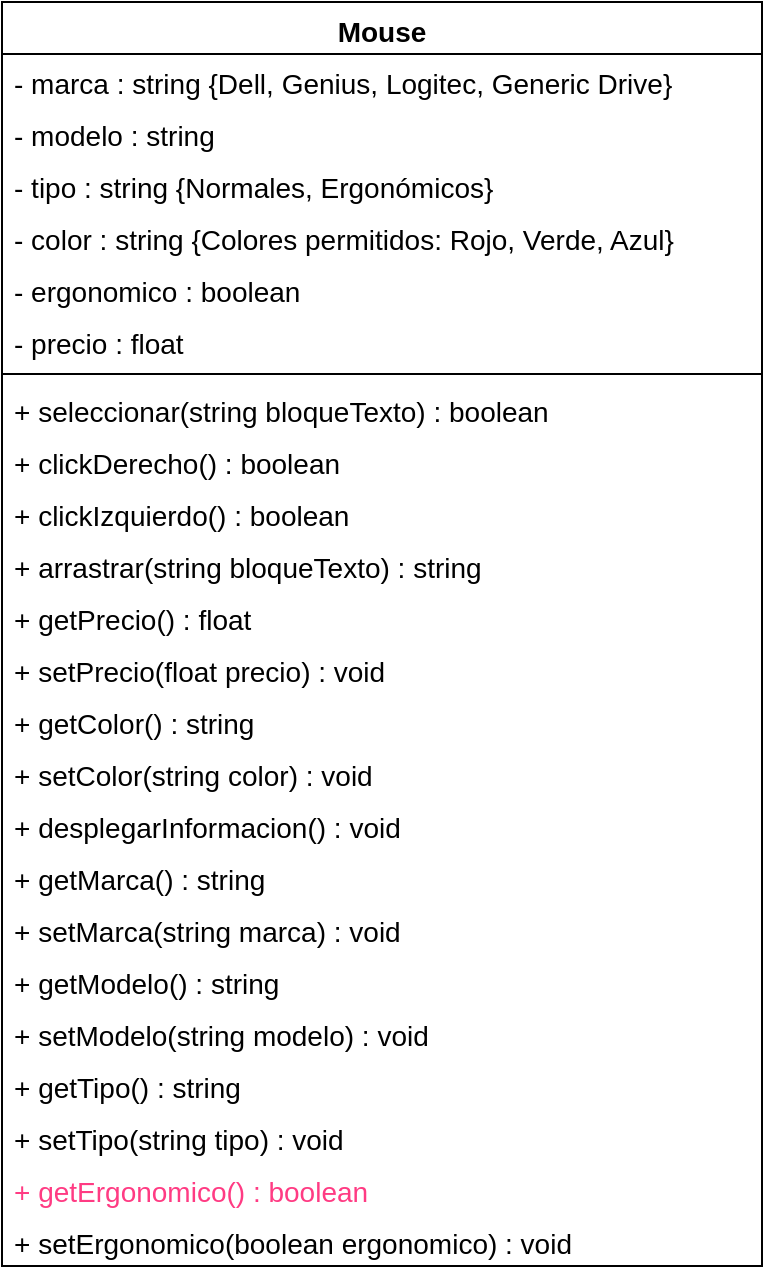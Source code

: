<mxfile version="17.1.3" type="device"><diagram id="3I0p2mTRq_sJxFSzwgRq" name="Page-1"><mxGraphModel dx="1128" dy="707" grid="1" gridSize="10" guides="1" tooltips="1" connect="1" arrows="1" fold="1" page="1" pageScale="1" pageWidth="827" pageHeight="1169" math="0" shadow="0"><root><mxCell id="0"/><mxCell id="1" parent="0"/><mxCell id="d2mRjUpL5fEEVMCh5pt4-31" value="Mouse" style="swimlane;fontStyle=1;align=center;verticalAlign=top;childLayout=stackLayout;horizontal=1;startSize=26;horizontalStack=0;resizeParent=1;resizeParentMax=0;resizeLast=0;collapsible=1;marginBottom=0;fontSize=14;" parent="1" vertex="1"><mxGeometry x="224" y="40" width="380" height="632" as="geometry"/></mxCell><mxCell id="d2mRjUpL5fEEVMCh5pt4-32" value="- marca : string {Dell, Genius, Logitec, Generic Drive}" style="text;align=left;verticalAlign=top;spacingLeft=4;spacingRight=4;overflow=hidden;rotatable=0;points=[[0,0.5],[1,0.5]];portConstraint=eastwest;fontSize=14;" parent="d2mRjUpL5fEEVMCh5pt4-31" vertex="1"><mxGeometry y="26" width="380" height="26" as="geometry"/></mxCell><mxCell id="d2mRjUpL5fEEVMCh5pt4-43" value="- modelo : string " style="text;align=left;verticalAlign=top;spacingLeft=4;spacingRight=4;overflow=hidden;rotatable=0;points=[[0,0.5],[1,0.5]];portConstraint=eastwest;fontSize=14;" parent="d2mRjUpL5fEEVMCh5pt4-31" vertex="1"><mxGeometry y="52" width="380" height="26" as="geometry"/></mxCell><mxCell id="d2mRjUpL5fEEVMCh5pt4-35" value="- tipo : string {Normales, Ergonómicos}" style="text;align=left;verticalAlign=top;spacingLeft=4;spacingRight=4;overflow=hidden;rotatable=0;points=[[0,0.5],[1,0.5]];portConstraint=eastwest;fontSize=14;" parent="d2mRjUpL5fEEVMCh5pt4-31" vertex="1"><mxGeometry y="78" width="380" height="26" as="geometry"/></mxCell><mxCell id="d2mRjUpL5fEEVMCh5pt4-36" value="- color : string {Colores permitidos: Rojo, Verde, Azul}" style="text;strokeColor=none;fillColor=none;align=left;verticalAlign=top;spacingLeft=4;spacingRight=4;overflow=hidden;rotatable=0;points=[[0,0.5],[1,0.5]];portConstraint=eastwest;fontSize=14;" parent="d2mRjUpL5fEEVMCh5pt4-31" vertex="1"><mxGeometry y="104" width="380" height="26" as="geometry"/></mxCell><mxCell id="d2mRjUpL5fEEVMCh5pt4-37" value="- ergonomico : boolean" style="text;align=left;verticalAlign=top;spacingLeft=4;spacingRight=4;overflow=hidden;rotatable=0;points=[[0,0.5],[1,0.5]];portConstraint=eastwest;fontSize=14;" parent="d2mRjUpL5fEEVMCh5pt4-31" vertex="1"><mxGeometry y="130" width="380" height="26" as="geometry"/></mxCell><mxCell id="d2mRjUpL5fEEVMCh5pt4-41" value="- precio : float" style="text;strokeColor=none;fillColor=none;align=left;verticalAlign=top;spacingLeft=4;spacingRight=4;overflow=hidden;rotatable=0;points=[[0,0.5],[1,0.5]];portConstraint=eastwest;fontSize=14;" parent="d2mRjUpL5fEEVMCh5pt4-31" vertex="1"><mxGeometry y="156" width="380" height="26" as="geometry"/></mxCell><mxCell id="d2mRjUpL5fEEVMCh5pt4-33" value="" style="line;strokeWidth=1;fillColor=none;align=left;verticalAlign=middle;spacingTop=-1;spacingLeft=3;spacingRight=3;rotatable=0;labelPosition=right;points=[];portConstraint=eastwest;fontSize=14;" parent="d2mRjUpL5fEEVMCh5pt4-31" vertex="1"><mxGeometry y="182" width="380" height="8" as="geometry"/></mxCell><mxCell id="d2mRjUpL5fEEVMCh5pt4-34" value="+ seleccionar(string bloqueTexto) : boolean" style="text;strokeColor=none;fillColor=none;align=left;verticalAlign=top;spacingLeft=4;spacingRight=4;overflow=hidden;rotatable=0;points=[[0,0.5],[1,0.5]];portConstraint=eastwest;fontSize=14;" parent="d2mRjUpL5fEEVMCh5pt4-31" vertex="1"><mxGeometry y="190" width="380" height="26" as="geometry"/></mxCell><mxCell id="d2mRjUpL5fEEVMCh5pt4-38" value="+ clickDerecho() : boolean" style="text;strokeColor=none;fillColor=none;align=left;verticalAlign=top;spacingLeft=4;spacingRight=4;overflow=hidden;rotatable=0;points=[[0,0.5],[1,0.5]];portConstraint=eastwest;fontSize=14;" parent="d2mRjUpL5fEEVMCh5pt4-31" vertex="1"><mxGeometry y="216" width="380" height="26" as="geometry"/></mxCell><mxCell id="d2mRjUpL5fEEVMCh5pt4-39" value="+ clickIzquierdo() : boolean" style="text;strokeColor=none;fillColor=none;align=left;verticalAlign=top;spacingLeft=4;spacingRight=4;overflow=hidden;rotatable=0;points=[[0,0.5],[1,0.5]];portConstraint=eastwest;fontSize=14;" parent="d2mRjUpL5fEEVMCh5pt4-31" vertex="1"><mxGeometry y="242" width="380" height="26" as="geometry"/></mxCell><mxCell id="d2mRjUpL5fEEVMCh5pt4-42" value="+ arrastrar(string bloqueTexto) : string" style="text;strokeColor=none;fillColor=none;align=left;verticalAlign=top;spacingLeft=4;spacingRight=4;overflow=hidden;rotatable=0;points=[[0,0.5],[1,0.5]];portConstraint=eastwest;fontSize=14;" parent="d2mRjUpL5fEEVMCh5pt4-31" vertex="1"><mxGeometry y="268" width="380" height="26" as="geometry"/></mxCell><mxCell id="d2mRjUpL5fEEVMCh5pt4-44" value="+ getPrecio() : float" style="text;strokeColor=none;fillColor=none;align=left;verticalAlign=top;spacingLeft=4;spacingRight=4;overflow=hidden;rotatable=0;points=[[0,0.5],[1,0.5]];portConstraint=eastwest;fontSize=14;" parent="d2mRjUpL5fEEVMCh5pt4-31" vertex="1"><mxGeometry y="294" width="380" height="26" as="geometry"/></mxCell><mxCell id="d2mRjUpL5fEEVMCh5pt4-45" value="+ setPrecio(float precio) : void" style="text;strokeColor=none;fillColor=none;align=left;verticalAlign=top;spacingLeft=4;spacingRight=4;overflow=hidden;rotatable=0;points=[[0,0.5],[1,0.5]];portConstraint=eastwest;fontSize=14;" parent="d2mRjUpL5fEEVMCh5pt4-31" vertex="1"><mxGeometry y="320" width="380" height="26" as="geometry"/></mxCell><mxCell id="d2mRjUpL5fEEVMCh5pt4-46" value="+ getColor() : string" style="text;strokeColor=none;fillColor=none;align=left;verticalAlign=top;spacingLeft=4;spacingRight=4;overflow=hidden;rotatable=0;points=[[0,0.5],[1,0.5]];portConstraint=eastwest;fontSize=14;" parent="d2mRjUpL5fEEVMCh5pt4-31" vertex="1"><mxGeometry y="346" width="380" height="26" as="geometry"/></mxCell><mxCell id="d2mRjUpL5fEEVMCh5pt4-47" value="+ setColor(string color) : void" style="text;strokeColor=none;fillColor=none;align=left;verticalAlign=top;spacingLeft=4;spacingRight=4;overflow=hidden;rotatable=0;points=[[0,0.5],[1,0.5]];portConstraint=eastwest;fontSize=14;" parent="d2mRjUpL5fEEVMCh5pt4-31" vertex="1"><mxGeometry y="372" width="380" height="26" as="geometry"/></mxCell><mxCell id="mRydxMA_sjRoWrlnV-E4-1" value="+ desplegarInformacion() : void" style="text;strokeColor=none;fillColor=none;align=left;verticalAlign=top;spacingLeft=4;spacingRight=4;overflow=hidden;rotatable=0;points=[[0,0.5],[1,0.5]];portConstraint=eastwest;fontSize=14;" parent="d2mRjUpL5fEEVMCh5pt4-31" vertex="1"><mxGeometry y="398" width="380" height="26" as="geometry"/></mxCell><mxCell id="CRtI5KQc_23AM-OKiwwO-1" value="+ getMarca() : string" style="text;align=left;verticalAlign=top;spacingLeft=4;spacingRight=4;overflow=hidden;rotatable=0;points=[[0,0.5],[1,0.5]];portConstraint=eastwest;fontSize=14;fontColor=default;" vertex="1" parent="d2mRjUpL5fEEVMCh5pt4-31"><mxGeometry y="424" width="380" height="26" as="geometry"/></mxCell><mxCell id="CRtI5KQc_23AM-OKiwwO-2" value="+ setMarca(string marca) : void" style="text;align=left;verticalAlign=top;spacingLeft=4;spacingRight=4;overflow=hidden;rotatable=0;points=[[0,0.5],[1,0.5]];portConstraint=eastwest;fontSize=14;fontColor=default;" vertex="1" parent="d2mRjUpL5fEEVMCh5pt4-31"><mxGeometry y="450" width="380" height="26" as="geometry"/></mxCell><mxCell id="CRtI5KQc_23AM-OKiwwO-3" value="+ getModelo() : string" style="text;align=left;verticalAlign=top;spacingLeft=4;spacingRight=4;overflow=hidden;rotatable=0;points=[[0,0.5],[1,0.5]];portConstraint=eastwest;fontSize=14;fontColor=default;" vertex="1" parent="d2mRjUpL5fEEVMCh5pt4-31"><mxGeometry y="476" width="380" height="26" as="geometry"/></mxCell><mxCell id="CRtI5KQc_23AM-OKiwwO-4" value="+ setModelo(string modelo) : void" style="text;align=left;verticalAlign=top;spacingLeft=4;spacingRight=4;overflow=hidden;rotatable=0;points=[[0,0.5],[1,0.5]];portConstraint=eastwest;fontSize=14;fontColor=default;" vertex="1" parent="d2mRjUpL5fEEVMCh5pt4-31"><mxGeometry y="502" width="380" height="26" as="geometry"/></mxCell><mxCell id="CRtI5KQc_23AM-OKiwwO-5" value="+ getTipo() : string" style="text;align=left;verticalAlign=top;spacingLeft=4;spacingRight=4;overflow=hidden;rotatable=0;points=[[0,0.5],[1,0.5]];portConstraint=eastwest;fontSize=14;fontColor=default;" vertex="1" parent="d2mRjUpL5fEEVMCh5pt4-31"><mxGeometry y="528" width="380" height="26" as="geometry"/></mxCell><mxCell id="CRtI5KQc_23AM-OKiwwO-6" value="+ setTipo(string tipo) : void" style="text;align=left;verticalAlign=top;spacingLeft=4;spacingRight=4;overflow=hidden;rotatable=0;points=[[0,0.5],[1,0.5]];portConstraint=eastwest;fontSize=14;fontColor=default;" vertex="1" parent="d2mRjUpL5fEEVMCh5pt4-31"><mxGeometry y="554" width="380" height="26" as="geometry"/></mxCell><mxCell id="CRtI5KQc_23AM-OKiwwO-7" value="+ getErgonomico() : boolean" style="text;align=left;verticalAlign=top;spacingLeft=4;spacingRight=4;overflow=hidden;rotatable=0;points=[[0,0.5],[1,0.5]];portConstraint=eastwest;fontSize=14;fontColor=#FF3B83;" vertex="1" parent="d2mRjUpL5fEEVMCh5pt4-31"><mxGeometry y="580" width="380" height="26" as="geometry"/></mxCell><mxCell id="CRtI5KQc_23AM-OKiwwO-8" value="+ setErgonomico(boolean ergonomico) : void" style="text;align=left;verticalAlign=top;spacingLeft=4;spacingRight=4;overflow=hidden;rotatable=0;points=[[0,0.5],[1,0.5]];portConstraint=eastwest;fontSize=14;fontColor=default;" vertex="1" parent="d2mRjUpL5fEEVMCh5pt4-31"><mxGeometry y="606" width="380" height="26" as="geometry"/></mxCell></root></mxGraphModel></diagram></mxfile>